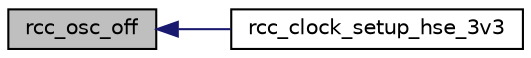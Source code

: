 digraph "rcc_osc_off"
{
  edge [fontname="Helvetica",fontsize="10",labelfontname="Helvetica",labelfontsize="10"];
  node [fontname="Helvetica",fontsize="10",shape=record];
  rankdir="LR";
  Node1 [label="rcc_osc_off",height=0.2,width=0.4,color="black", fillcolor="grey75", style="filled", fontcolor="black"];
  Node1 -> Node2 [dir="back",color="midnightblue",fontsize="10",style="solid",fontname="Helvetica"];
  Node2 [label="rcc_clock_setup_hse_3v3",height=0.2,width=0.4,color="black", fillcolor="white", style="filled",URL="$group__rcc__file.html#ga85e0da920f4567f343a9b812df7a5687"];
}
